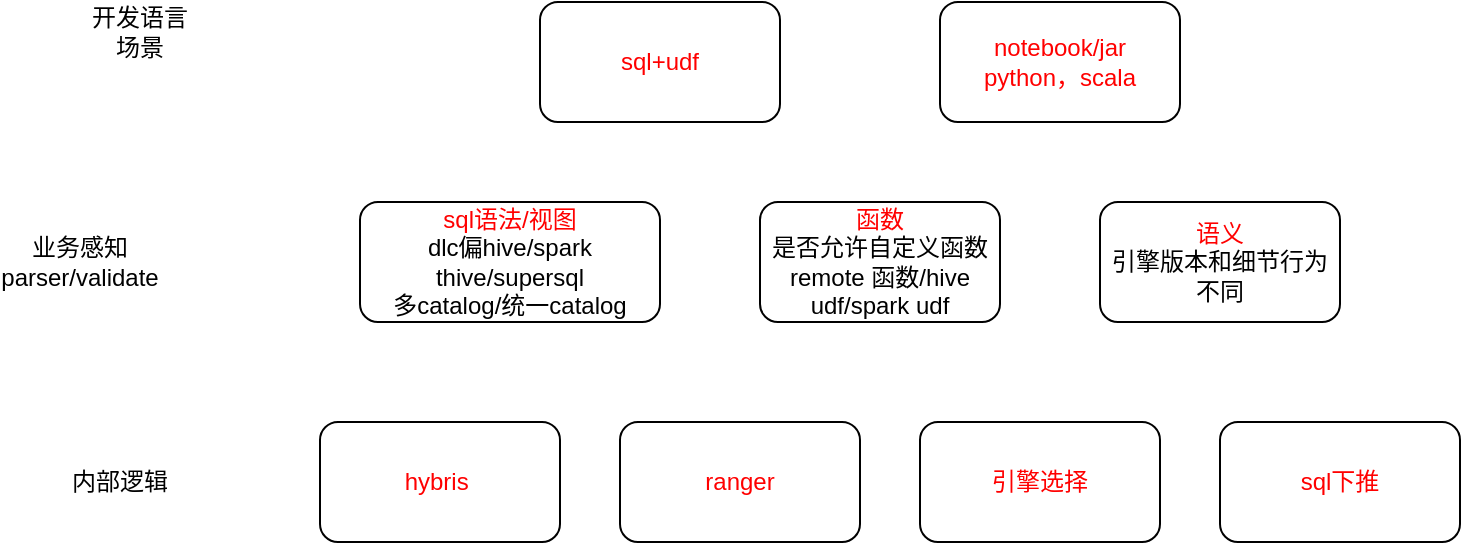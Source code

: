 <mxfile version="20.3.0" type="github">
  <diagram id="of9-G843k6Hil0wtaBBc" name="Page-1">
    <mxGraphModel dx="1298" dy="774" grid="1" gridSize="10" guides="1" tooltips="1" connect="1" arrows="1" fold="1" page="1" pageScale="1" pageWidth="827" pageHeight="1169" math="0" shadow="0">
      <root>
        <mxCell id="0" />
        <mxCell id="1" parent="0" />
        <mxCell id="PXcGYMHyOknp1wHEo6e0-1" value="&lt;font color=&quot;#ff0000&quot;&gt;sql语法/视图&lt;br&gt;&lt;/font&gt;dlc偏hive/spark&lt;br&gt;thive/supersql&lt;br&gt;多catalog/统一catalog" style="rounded=1;whiteSpace=wrap;html=1;" vertex="1" parent="1">
          <mxGeometry x="250" y="200" width="150" height="60" as="geometry" />
        </mxCell>
        <mxCell id="PXcGYMHyOknp1wHEo6e0-2" value="业务感知&lt;br&gt;parser/validate" style="text;html=1;strokeColor=none;fillColor=none;align=center;verticalAlign=middle;whiteSpace=wrap;rounded=0;" vertex="1" parent="1">
          <mxGeometry x="80" y="215" width="60" height="30" as="geometry" />
        </mxCell>
        <mxCell id="PXcGYMHyOknp1wHEo6e0-3" value="&lt;font color=&quot;#ff0000&quot;&gt;函数&lt;/font&gt;&lt;br&gt;是否允许自定义函数&lt;br&gt;remote 函数/hive udf/spark udf" style="rounded=1;whiteSpace=wrap;html=1;" vertex="1" parent="1">
          <mxGeometry x="450" y="200" width="120" height="60" as="geometry" />
        </mxCell>
        <mxCell id="PXcGYMHyOknp1wHEo6e0-4" value="&lt;font color=&quot;#ff0000&quot;&gt;语义&lt;br&gt;&lt;/font&gt;引擎版本和细节行为不同" style="rounded=1;whiteSpace=wrap;html=1;" vertex="1" parent="1">
          <mxGeometry x="620" y="200" width="120" height="60" as="geometry" />
        </mxCell>
        <mxCell id="PXcGYMHyOknp1wHEo6e0-5" value="&lt;font color=&quot;#ff0000&quot;&gt;notebook/jar&lt;br&gt;python，scala&lt;/font&gt;" style="rounded=1;whiteSpace=wrap;html=1;" vertex="1" parent="1">
          <mxGeometry x="540" y="100" width="120" height="60" as="geometry" />
        </mxCell>
        <mxCell id="PXcGYMHyOknp1wHEo6e0-6" value="开发语言场景" style="text;html=1;strokeColor=none;fillColor=none;align=center;verticalAlign=middle;whiteSpace=wrap;rounded=0;" vertex="1" parent="1">
          <mxGeometry x="110" y="100" width="60" height="30" as="geometry" />
        </mxCell>
        <mxCell id="PXcGYMHyOknp1wHEo6e0-7" value="&lt;font color=&quot;#ff0000&quot;&gt;sql+udf&lt;/font&gt;" style="rounded=1;whiteSpace=wrap;html=1;" vertex="1" parent="1">
          <mxGeometry x="340" y="100" width="120" height="60" as="geometry" />
        </mxCell>
        <mxCell id="PXcGYMHyOknp1wHEo6e0-8" value="&lt;font color=&quot;#ff0000&quot;&gt;hybris&amp;nbsp;&lt;/font&gt;" style="rounded=1;whiteSpace=wrap;html=1;" vertex="1" parent="1">
          <mxGeometry x="230" y="310" width="120" height="60" as="geometry" />
        </mxCell>
        <mxCell id="PXcGYMHyOknp1wHEo6e0-9" value="内部逻辑" style="text;html=1;strokeColor=none;fillColor=none;align=center;verticalAlign=middle;whiteSpace=wrap;rounded=0;" vertex="1" parent="1">
          <mxGeometry x="100" y="325" width="60" height="30" as="geometry" />
        </mxCell>
        <mxCell id="PXcGYMHyOknp1wHEo6e0-10" value="&lt;font color=&quot;#ff0000&quot;&gt;ranger&lt;/font&gt;" style="rounded=1;whiteSpace=wrap;html=1;" vertex="1" parent="1">
          <mxGeometry x="380" y="310" width="120" height="60" as="geometry" />
        </mxCell>
        <mxCell id="PXcGYMHyOknp1wHEo6e0-11" value="&lt;font color=&quot;#ff0000&quot;&gt;引擎选择&lt;/font&gt;" style="rounded=1;whiteSpace=wrap;html=1;" vertex="1" parent="1">
          <mxGeometry x="530" y="310" width="120" height="60" as="geometry" />
        </mxCell>
        <mxCell id="PXcGYMHyOknp1wHEo6e0-12" value="&lt;font color=&quot;#ff0000&quot;&gt;sql下推&lt;/font&gt;" style="rounded=1;whiteSpace=wrap;html=1;" vertex="1" parent="1">
          <mxGeometry x="680" y="310" width="120" height="60" as="geometry" />
        </mxCell>
      </root>
    </mxGraphModel>
  </diagram>
</mxfile>
